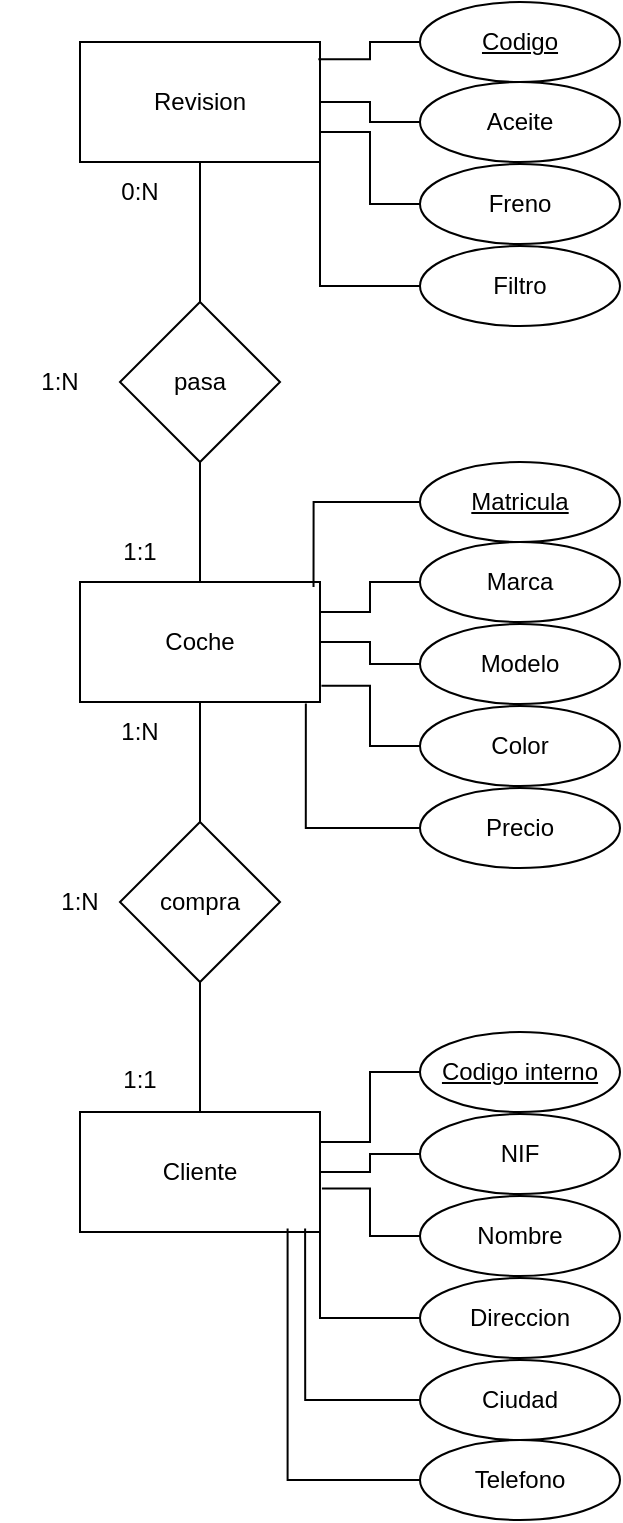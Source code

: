<mxfile version="22.0.0" type="github">
  <diagram name="Página-1" id="sSUyYlfONwnGzkGcErFE">
    <mxGraphModel dx="731" dy="883" grid="1" gridSize="10" guides="1" tooltips="1" connect="1" arrows="1" fold="1" page="1" pageScale="1" pageWidth="827" pageHeight="1169" math="0" shadow="0">
      <root>
        <mxCell id="0" />
        <mxCell id="1" parent="0" />
        <mxCell id="-y35sxKC37Q99eF7Ilmc-1" value="Cliente" style="rounded=0;whiteSpace=wrap;html=1;" vertex="1" parent="1">
          <mxGeometry x="130" y="585" width="120" height="60" as="geometry" />
        </mxCell>
        <mxCell id="-y35sxKC37Q99eF7Ilmc-8" style="edgeStyle=orthogonalEdgeStyle;rounded=0;orthogonalLoop=1;jettySize=auto;html=1;endArrow=none;endFill=0;" edge="1" parent="1" source="-y35sxKC37Q99eF7Ilmc-2" target="-y35sxKC37Q99eF7Ilmc-5">
          <mxGeometry relative="1" as="geometry" />
        </mxCell>
        <mxCell id="-y35sxKC37Q99eF7Ilmc-2" value="Coche" style="rounded=0;whiteSpace=wrap;html=1;" vertex="1" parent="1">
          <mxGeometry x="130" y="320" width="120" height="60" as="geometry" />
        </mxCell>
        <mxCell id="-y35sxKC37Q99eF7Ilmc-6" style="edgeStyle=orthogonalEdgeStyle;rounded=0;orthogonalLoop=1;jettySize=auto;html=1;endArrow=none;endFill=0;" edge="1" parent="1" source="-y35sxKC37Q99eF7Ilmc-3" target="-y35sxKC37Q99eF7Ilmc-4">
          <mxGeometry relative="1" as="geometry" />
        </mxCell>
        <mxCell id="-y35sxKC37Q99eF7Ilmc-3" value="Revision" style="rounded=0;whiteSpace=wrap;html=1;" vertex="1" parent="1">
          <mxGeometry x="130" y="50" width="120" height="60" as="geometry" />
        </mxCell>
        <mxCell id="-y35sxKC37Q99eF7Ilmc-7" style="edgeStyle=orthogonalEdgeStyle;rounded=0;orthogonalLoop=1;jettySize=auto;html=1;endArrow=none;endFill=0;" edge="1" parent="1" source="-y35sxKC37Q99eF7Ilmc-4" target="-y35sxKC37Q99eF7Ilmc-2">
          <mxGeometry relative="1" as="geometry" />
        </mxCell>
        <mxCell id="-y35sxKC37Q99eF7Ilmc-4" value="pasa" style="rhombus;whiteSpace=wrap;html=1;" vertex="1" parent="1">
          <mxGeometry x="150" y="180" width="80" height="80" as="geometry" />
        </mxCell>
        <mxCell id="-y35sxKC37Q99eF7Ilmc-9" style="edgeStyle=orthogonalEdgeStyle;rounded=0;orthogonalLoop=1;jettySize=auto;html=1;entryX=0.5;entryY=0;entryDx=0;entryDy=0;endArrow=none;endFill=0;" edge="1" parent="1" source="-y35sxKC37Q99eF7Ilmc-5" target="-y35sxKC37Q99eF7Ilmc-1">
          <mxGeometry relative="1" as="geometry" />
        </mxCell>
        <mxCell id="-y35sxKC37Q99eF7Ilmc-5" value="compra" style="rhombus;whiteSpace=wrap;html=1;" vertex="1" parent="1">
          <mxGeometry x="150" y="440" width="80" height="80" as="geometry" />
        </mxCell>
        <mxCell id="-y35sxKC37Q99eF7Ilmc-11" value="Matricula" style="ellipse;whiteSpace=wrap;html=1;align=center;fontStyle=4;" vertex="1" parent="1">
          <mxGeometry x="300" y="260" width="100" height="40" as="geometry" />
        </mxCell>
        <mxCell id="-y35sxKC37Q99eF7Ilmc-23" style="edgeStyle=orthogonalEdgeStyle;rounded=0;orthogonalLoop=1;jettySize=auto;html=1;entryX=1;entryY=0.25;entryDx=0;entryDy=0;endArrow=none;endFill=0;" edge="1" parent="1" source="-y35sxKC37Q99eF7Ilmc-12" target="-y35sxKC37Q99eF7Ilmc-1">
          <mxGeometry relative="1" as="geometry" />
        </mxCell>
        <mxCell id="-y35sxKC37Q99eF7Ilmc-12" value="Codigo interno" style="ellipse;whiteSpace=wrap;html=1;align=center;fontStyle=4;" vertex="1" parent="1">
          <mxGeometry x="300" y="545" width="100" height="40" as="geometry" />
        </mxCell>
        <mxCell id="-y35sxKC37Q99eF7Ilmc-13" value="&lt;div&gt;Codigo&lt;/div&gt;" style="ellipse;whiteSpace=wrap;html=1;align=center;fontStyle=4;" vertex="1" parent="1">
          <mxGeometry x="300" y="30" width="100" height="40" as="geometry" />
        </mxCell>
        <mxCell id="-y35sxKC37Q99eF7Ilmc-24" style="edgeStyle=orthogonalEdgeStyle;rounded=0;orthogonalLoop=1;jettySize=auto;html=1;endArrow=none;endFill=0;" edge="1" parent="1" source="-y35sxKC37Q99eF7Ilmc-14" target="-y35sxKC37Q99eF7Ilmc-1">
          <mxGeometry relative="1" as="geometry" />
        </mxCell>
        <mxCell id="-y35sxKC37Q99eF7Ilmc-14" value="NIF" style="ellipse;whiteSpace=wrap;html=1;align=center;" vertex="1" parent="1">
          <mxGeometry x="300" y="586" width="100" height="40" as="geometry" />
        </mxCell>
        <mxCell id="-y35sxKC37Q99eF7Ilmc-15" value="Nombre" style="ellipse;whiteSpace=wrap;html=1;align=center;" vertex="1" parent="1">
          <mxGeometry x="300" y="627" width="100" height="40" as="geometry" />
        </mxCell>
        <mxCell id="-y35sxKC37Q99eF7Ilmc-26" style="edgeStyle=orthogonalEdgeStyle;rounded=0;orthogonalLoop=1;jettySize=auto;html=1;entryX=1;entryY=1;entryDx=0;entryDy=0;endArrow=none;endFill=0;" edge="1" parent="1" source="-y35sxKC37Q99eF7Ilmc-16" target="-y35sxKC37Q99eF7Ilmc-1">
          <mxGeometry relative="1" as="geometry" />
        </mxCell>
        <mxCell id="-y35sxKC37Q99eF7Ilmc-16" value="Direccion" style="ellipse;whiteSpace=wrap;html=1;align=center;" vertex="1" parent="1">
          <mxGeometry x="300" y="668" width="100" height="40" as="geometry" />
        </mxCell>
        <mxCell id="-y35sxKC37Q99eF7Ilmc-17" value="Ciudad" style="ellipse;whiteSpace=wrap;html=1;align=center;" vertex="1" parent="1">
          <mxGeometry x="300" y="709" width="100" height="40" as="geometry" />
        </mxCell>
        <mxCell id="-y35sxKC37Q99eF7Ilmc-18" value="Telefono" style="ellipse;whiteSpace=wrap;html=1;align=center;" vertex="1" parent="1">
          <mxGeometry x="300" y="749" width="100" height="40" as="geometry" />
        </mxCell>
        <mxCell id="-y35sxKC37Q99eF7Ilmc-32" style="edgeStyle=orthogonalEdgeStyle;rounded=0;orthogonalLoop=1;jettySize=auto;html=1;entryX=1;entryY=0.25;entryDx=0;entryDy=0;endArrow=none;endFill=0;" edge="1" parent="1" source="-y35sxKC37Q99eF7Ilmc-19" target="-y35sxKC37Q99eF7Ilmc-2">
          <mxGeometry relative="1" as="geometry" />
        </mxCell>
        <mxCell id="-y35sxKC37Q99eF7Ilmc-19" value="Marca" style="ellipse;whiteSpace=wrap;html=1;align=center;" vertex="1" parent="1">
          <mxGeometry x="300" y="300" width="100" height="40" as="geometry" />
        </mxCell>
        <mxCell id="-y35sxKC37Q99eF7Ilmc-31" style="edgeStyle=orthogonalEdgeStyle;rounded=0;orthogonalLoop=1;jettySize=auto;html=1;endArrow=none;endFill=0;" edge="1" parent="1" source="-y35sxKC37Q99eF7Ilmc-20" target="-y35sxKC37Q99eF7Ilmc-2">
          <mxGeometry relative="1" as="geometry" />
        </mxCell>
        <mxCell id="-y35sxKC37Q99eF7Ilmc-20" value="Modelo" style="ellipse;whiteSpace=wrap;html=1;align=center;" vertex="1" parent="1">
          <mxGeometry x="300" y="341" width="100" height="40" as="geometry" />
        </mxCell>
        <mxCell id="-y35sxKC37Q99eF7Ilmc-21" value="Color" style="ellipse;whiteSpace=wrap;html=1;align=center;" vertex="1" parent="1">
          <mxGeometry x="300" y="382" width="100" height="40" as="geometry" />
        </mxCell>
        <mxCell id="-y35sxKC37Q99eF7Ilmc-22" value="Precio" style="ellipse;whiteSpace=wrap;html=1;align=center;" vertex="1" parent="1">
          <mxGeometry x="300" y="423" width="100" height="40" as="geometry" />
        </mxCell>
        <mxCell id="-y35sxKC37Q99eF7Ilmc-25" style="edgeStyle=orthogonalEdgeStyle;rounded=0;orthogonalLoop=1;jettySize=auto;html=1;entryX=1.008;entryY=0.637;entryDx=0;entryDy=0;entryPerimeter=0;endArrow=none;endFill=0;" edge="1" parent="1" source="-y35sxKC37Q99eF7Ilmc-15" target="-y35sxKC37Q99eF7Ilmc-1">
          <mxGeometry relative="1" as="geometry" />
        </mxCell>
        <mxCell id="-y35sxKC37Q99eF7Ilmc-27" style="edgeStyle=orthogonalEdgeStyle;rounded=0;orthogonalLoop=1;jettySize=auto;html=1;entryX=0.938;entryY=0.97;entryDx=0;entryDy=0;entryPerimeter=0;endArrow=none;endFill=0;" edge="1" parent="1" source="-y35sxKC37Q99eF7Ilmc-17" target="-y35sxKC37Q99eF7Ilmc-1">
          <mxGeometry relative="1" as="geometry" />
        </mxCell>
        <mxCell id="-y35sxKC37Q99eF7Ilmc-28" style="edgeStyle=orthogonalEdgeStyle;rounded=0;orthogonalLoop=1;jettySize=auto;html=1;entryX=0.865;entryY=0.97;entryDx=0;entryDy=0;entryPerimeter=0;endArrow=none;endFill=0;" edge="1" parent="1" source="-y35sxKC37Q99eF7Ilmc-18" target="-y35sxKC37Q99eF7Ilmc-1">
          <mxGeometry relative="1" as="geometry" />
        </mxCell>
        <mxCell id="-y35sxKC37Q99eF7Ilmc-29" style="edgeStyle=orthogonalEdgeStyle;rounded=0;orthogonalLoop=1;jettySize=auto;html=1;entryX=0.941;entryY=1.013;entryDx=0;entryDy=0;entryPerimeter=0;endArrow=none;endFill=0;" edge="1" parent="1" source="-y35sxKC37Q99eF7Ilmc-22" target="-y35sxKC37Q99eF7Ilmc-2">
          <mxGeometry relative="1" as="geometry" />
        </mxCell>
        <mxCell id="-y35sxKC37Q99eF7Ilmc-30" style="edgeStyle=orthogonalEdgeStyle;rounded=0;orthogonalLoop=1;jettySize=auto;html=1;entryX=1.006;entryY=0.865;entryDx=0;entryDy=0;entryPerimeter=0;endArrow=none;endFill=0;" edge="1" parent="1" source="-y35sxKC37Q99eF7Ilmc-21" target="-y35sxKC37Q99eF7Ilmc-2">
          <mxGeometry relative="1" as="geometry" />
        </mxCell>
        <mxCell id="-y35sxKC37Q99eF7Ilmc-33" style="edgeStyle=orthogonalEdgeStyle;rounded=0;orthogonalLoop=1;jettySize=auto;html=1;entryX=0.973;entryY=0.041;entryDx=0;entryDy=0;entryPerimeter=0;endArrow=none;endFill=0;" edge="1" parent="1" source="-y35sxKC37Q99eF7Ilmc-11" target="-y35sxKC37Q99eF7Ilmc-2">
          <mxGeometry relative="1" as="geometry" />
        </mxCell>
        <mxCell id="-y35sxKC37Q99eF7Ilmc-34" value="1:N" style="text;html=1;strokeColor=none;fillColor=none;align=center;verticalAlign=middle;whiteSpace=wrap;rounded=0;" vertex="1" parent="1">
          <mxGeometry x="130" y="380" width="60" height="30" as="geometry" />
        </mxCell>
        <mxCell id="-y35sxKC37Q99eF7Ilmc-36" value="1:1" style="text;html=1;strokeColor=none;fillColor=none;align=center;verticalAlign=middle;whiteSpace=wrap;rounded=0;" vertex="1" parent="1">
          <mxGeometry x="130" y="554" width="60" height="30" as="geometry" />
        </mxCell>
        <mxCell id="-y35sxKC37Q99eF7Ilmc-37" value="1:N" style="text;html=1;strokeColor=none;fillColor=none;align=center;verticalAlign=middle;whiteSpace=wrap;rounded=0;" vertex="1" parent="1">
          <mxGeometry x="100" y="465" width="60" height="30" as="geometry" />
        </mxCell>
        <mxCell id="-y35sxKC37Q99eF7Ilmc-38" value="0:N" style="text;html=1;strokeColor=none;fillColor=none;align=center;verticalAlign=middle;whiteSpace=wrap;rounded=0;" vertex="1" parent="1">
          <mxGeometry x="130" y="110" width="60" height="30" as="geometry" />
        </mxCell>
        <mxCell id="-y35sxKC37Q99eF7Ilmc-40" value="1:1" style="text;html=1;strokeColor=none;fillColor=none;align=center;verticalAlign=middle;whiteSpace=wrap;rounded=0;" vertex="1" parent="1">
          <mxGeometry x="130" y="290" width="60" height="30" as="geometry" />
        </mxCell>
        <mxCell id="-y35sxKC37Q99eF7Ilmc-41" value="1:N" style="text;html=1;strokeColor=none;fillColor=none;align=center;verticalAlign=middle;whiteSpace=wrap;rounded=0;" vertex="1" parent="1">
          <mxGeometry x="90" y="205" width="60" height="30" as="geometry" />
        </mxCell>
        <mxCell id="-y35sxKC37Q99eF7Ilmc-45" style="edgeStyle=orthogonalEdgeStyle;rounded=0;orthogonalLoop=1;jettySize=auto;html=1;entryX=0.993;entryY=0.144;entryDx=0;entryDy=0;entryPerimeter=0;endArrow=none;endFill=0;" edge="1" parent="1" source="-y35sxKC37Q99eF7Ilmc-13" target="-y35sxKC37Q99eF7Ilmc-3">
          <mxGeometry relative="1" as="geometry" />
        </mxCell>
        <mxCell id="-y35sxKC37Q99eF7Ilmc-52" style="edgeStyle=orthogonalEdgeStyle;rounded=0;orthogonalLoop=1;jettySize=auto;html=1;endArrow=none;endFill=0;" edge="1" parent="1" source="-y35sxKC37Q99eF7Ilmc-49" target="-y35sxKC37Q99eF7Ilmc-3">
          <mxGeometry relative="1" as="geometry" />
        </mxCell>
        <mxCell id="-y35sxKC37Q99eF7Ilmc-49" value="Aceite" style="ellipse;whiteSpace=wrap;html=1;align=center;" vertex="1" parent="1">
          <mxGeometry x="300" y="70" width="100" height="40" as="geometry" />
        </mxCell>
        <mxCell id="-y35sxKC37Q99eF7Ilmc-53" style="edgeStyle=orthogonalEdgeStyle;rounded=0;orthogonalLoop=1;jettySize=auto;html=1;entryX=1;entryY=0.75;entryDx=0;entryDy=0;endArrow=none;endFill=0;" edge="1" parent="1" source="-y35sxKC37Q99eF7Ilmc-50" target="-y35sxKC37Q99eF7Ilmc-3">
          <mxGeometry relative="1" as="geometry" />
        </mxCell>
        <mxCell id="-y35sxKC37Q99eF7Ilmc-50" value="Freno" style="ellipse;whiteSpace=wrap;html=1;align=center;" vertex="1" parent="1">
          <mxGeometry x="300" y="111" width="100" height="40" as="geometry" />
        </mxCell>
        <mxCell id="-y35sxKC37Q99eF7Ilmc-54" style="edgeStyle=orthogonalEdgeStyle;rounded=0;orthogonalLoop=1;jettySize=auto;html=1;entryX=1;entryY=1;entryDx=0;entryDy=0;endArrow=none;endFill=0;" edge="1" parent="1" source="-y35sxKC37Q99eF7Ilmc-51" target="-y35sxKC37Q99eF7Ilmc-3">
          <mxGeometry relative="1" as="geometry" />
        </mxCell>
        <mxCell id="-y35sxKC37Q99eF7Ilmc-51" value="Filtro" style="ellipse;whiteSpace=wrap;html=1;align=center;" vertex="1" parent="1">
          <mxGeometry x="300" y="152" width="100" height="40" as="geometry" />
        </mxCell>
      </root>
    </mxGraphModel>
  </diagram>
</mxfile>
